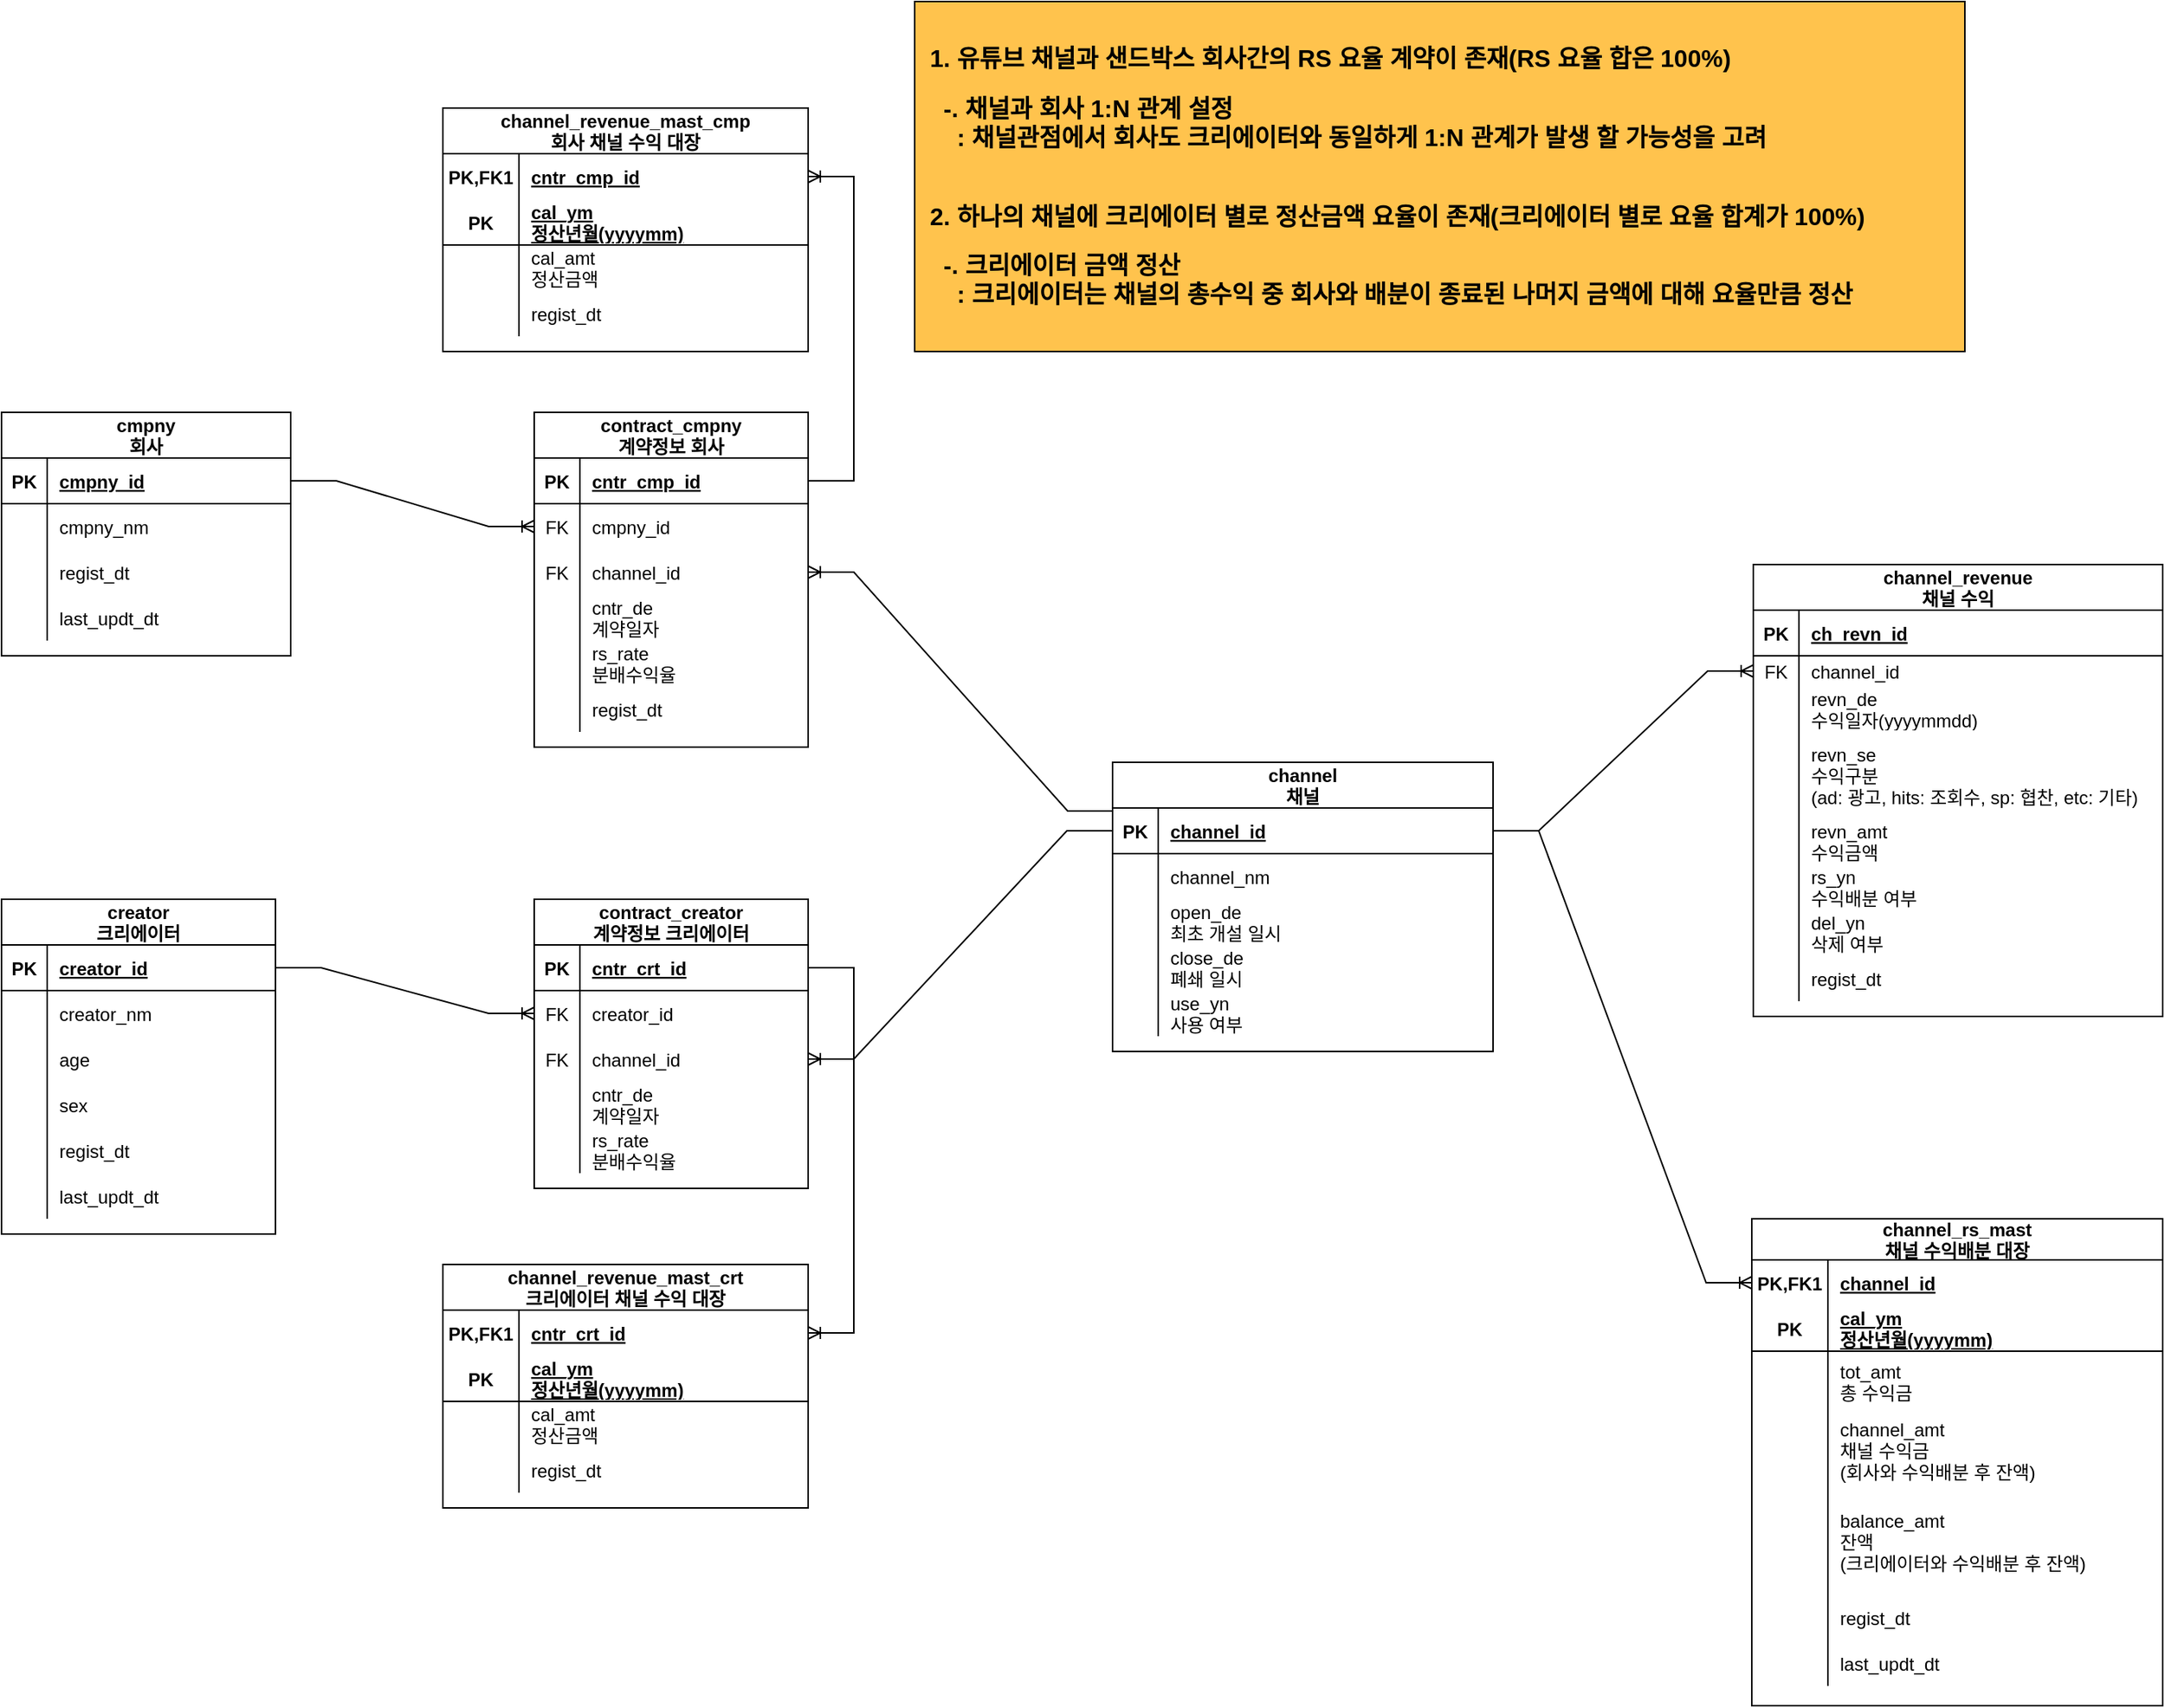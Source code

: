 <mxfile version="18.0.3" type="github">
  <diagram id="O72ouO2qnGOCBBTPI63l" name="Page-1">
    <mxGraphModel dx="1550" dy="2156" grid="1" gridSize="10" guides="1" tooltips="1" connect="1" arrows="1" fold="1" page="1" pageScale="1" pageWidth="827" pageHeight="1169" math="0" shadow="0">
      <root>
        <mxCell id="0" />
        <mxCell id="1" parent="0" />
        <mxCell id="rPQihAX8DU6s_PCws7-G-1" value="cmpny&#xa;회사" style="shape=table;startSize=30;container=1;collapsible=1;childLayout=tableLayout;fixedRows=1;rowLines=0;fontStyle=1;align=center;resizeLast=1;" parent="1" vertex="1">
          <mxGeometry x="50" y="80" width="190" height="160" as="geometry" />
        </mxCell>
        <mxCell id="rPQihAX8DU6s_PCws7-G-2" value="" style="shape=partialRectangle;collapsible=0;dropTarget=0;pointerEvents=0;fillColor=none;points=[[0,0.5],[1,0.5]];portConstraint=eastwest;top=0;left=0;right=0;bottom=1;" parent="rPQihAX8DU6s_PCws7-G-1" vertex="1">
          <mxGeometry y="30" width="190" height="30" as="geometry" />
        </mxCell>
        <mxCell id="rPQihAX8DU6s_PCws7-G-3" value="PK" style="shape=partialRectangle;overflow=hidden;connectable=0;fillColor=none;top=0;left=0;bottom=0;right=0;fontStyle=1;" parent="rPQihAX8DU6s_PCws7-G-2" vertex="1">
          <mxGeometry width="30" height="30" as="geometry">
            <mxRectangle width="30" height="30" as="alternateBounds" />
          </mxGeometry>
        </mxCell>
        <mxCell id="rPQihAX8DU6s_PCws7-G-4" value="cmpny_id" style="shape=partialRectangle;overflow=hidden;connectable=0;fillColor=none;top=0;left=0;bottom=0;right=0;align=left;spacingLeft=6;fontStyle=5;" parent="rPQihAX8DU6s_PCws7-G-2" vertex="1">
          <mxGeometry x="30" width="160" height="30" as="geometry">
            <mxRectangle width="160" height="30" as="alternateBounds" />
          </mxGeometry>
        </mxCell>
        <mxCell id="rPQihAX8DU6s_PCws7-G-5" value="" style="shape=partialRectangle;collapsible=0;dropTarget=0;pointerEvents=0;fillColor=none;points=[[0,0.5],[1,0.5]];portConstraint=eastwest;top=0;left=0;right=0;bottom=0;" parent="rPQihAX8DU6s_PCws7-G-1" vertex="1">
          <mxGeometry y="60" width="190" height="30" as="geometry" />
        </mxCell>
        <mxCell id="rPQihAX8DU6s_PCws7-G-6" value="" style="shape=partialRectangle;overflow=hidden;connectable=0;fillColor=none;top=0;left=0;bottom=0;right=0;" parent="rPQihAX8DU6s_PCws7-G-5" vertex="1">
          <mxGeometry width="30" height="30" as="geometry">
            <mxRectangle width="30" height="30" as="alternateBounds" />
          </mxGeometry>
        </mxCell>
        <mxCell id="rPQihAX8DU6s_PCws7-G-7" value="cmpny_nm" style="shape=partialRectangle;overflow=hidden;connectable=0;fillColor=none;top=0;left=0;bottom=0;right=0;align=left;spacingLeft=6;" parent="rPQihAX8DU6s_PCws7-G-5" vertex="1">
          <mxGeometry x="30" width="160" height="30" as="geometry">
            <mxRectangle width="160" height="30" as="alternateBounds" />
          </mxGeometry>
        </mxCell>
        <mxCell id="rPQihAX8DU6s_PCws7-G-8" value="" style="shape=partialRectangle;collapsible=0;dropTarget=0;pointerEvents=0;fillColor=none;points=[[0,0.5],[1,0.5]];portConstraint=eastwest;top=0;left=0;right=0;bottom=0;" parent="rPQihAX8DU6s_PCws7-G-1" vertex="1">
          <mxGeometry y="90" width="190" height="30" as="geometry" />
        </mxCell>
        <mxCell id="rPQihAX8DU6s_PCws7-G-9" value="" style="shape=partialRectangle;overflow=hidden;connectable=0;fillColor=none;top=0;left=0;bottom=0;right=0;" parent="rPQihAX8DU6s_PCws7-G-8" vertex="1">
          <mxGeometry width="30" height="30" as="geometry">
            <mxRectangle width="30" height="30" as="alternateBounds" />
          </mxGeometry>
        </mxCell>
        <mxCell id="rPQihAX8DU6s_PCws7-G-10" value="regist_dt" style="shape=partialRectangle;overflow=hidden;connectable=0;fillColor=none;top=0;left=0;bottom=0;right=0;align=left;spacingLeft=6;" parent="rPQihAX8DU6s_PCws7-G-8" vertex="1">
          <mxGeometry x="30" width="160" height="30" as="geometry">
            <mxRectangle width="160" height="30" as="alternateBounds" />
          </mxGeometry>
        </mxCell>
        <mxCell id="rPQihAX8DU6s_PCws7-G-11" value="" style="shape=partialRectangle;collapsible=0;dropTarget=0;pointerEvents=0;fillColor=none;points=[[0,0.5],[1,0.5]];portConstraint=eastwest;top=0;left=0;right=0;bottom=0;" parent="rPQihAX8DU6s_PCws7-G-1" vertex="1">
          <mxGeometry y="120" width="190" height="30" as="geometry" />
        </mxCell>
        <mxCell id="rPQihAX8DU6s_PCws7-G-12" value="" style="shape=partialRectangle;overflow=hidden;connectable=0;fillColor=none;top=0;left=0;bottom=0;right=0;" parent="rPQihAX8DU6s_PCws7-G-11" vertex="1">
          <mxGeometry width="30" height="30" as="geometry">
            <mxRectangle width="30" height="30" as="alternateBounds" />
          </mxGeometry>
        </mxCell>
        <mxCell id="rPQihAX8DU6s_PCws7-G-13" value="last_updt_dt" style="shape=partialRectangle;overflow=hidden;connectable=0;fillColor=none;top=0;left=0;bottom=0;right=0;align=left;spacingLeft=6;" parent="rPQihAX8DU6s_PCws7-G-11" vertex="1">
          <mxGeometry x="30" width="160" height="30" as="geometry">
            <mxRectangle width="160" height="30" as="alternateBounds" />
          </mxGeometry>
        </mxCell>
        <mxCell id="QUmrevlFT0Bw1DagTsPB-1" value="channel&#xa;채널" style="shape=table;startSize=30;container=1;collapsible=1;childLayout=tableLayout;fixedRows=1;rowLines=0;fontStyle=1;align=center;resizeLast=1;" parent="1" vertex="1">
          <mxGeometry x="780" y="310" width="250" height="190" as="geometry" />
        </mxCell>
        <mxCell id="QUmrevlFT0Bw1DagTsPB-2" value="" style="shape=partialRectangle;collapsible=0;dropTarget=0;pointerEvents=0;fillColor=none;points=[[0,0.5],[1,0.5]];portConstraint=eastwest;top=0;left=0;right=0;bottom=1;" parent="QUmrevlFT0Bw1DagTsPB-1" vertex="1">
          <mxGeometry y="30" width="250" height="30" as="geometry" />
        </mxCell>
        <mxCell id="QUmrevlFT0Bw1DagTsPB-3" value="PK" style="shape=partialRectangle;overflow=hidden;connectable=0;fillColor=none;top=0;left=0;bottom=0;right=0;fontStyle=1;" parent="QUmrevlFT0Bw1DagTsPB-2" vertex="1">
          <mxGeometry width="30" height="30" as="geometry">
            <mxRectangle width="30" height="30" as="alternateBounds" />
          </mxGeometry>
        </mxCell>
        <mxCell id="QUmrevlFT0Bw1DagTsPB-4" value="channel_id" style="shape=partialRectangle;overflow=hidden;connectable=0;fillColor=none;top=0;left=0;bottom=0;right=0;align=left;spacingLeft=6;fontStyle=5;" parent="QUmrevlFT0Bw1DagTsPB-2" vertex="1">
          <mxGeometry x="30" width="220" height="30" as="geometry">
            <mxRectangle width="220" height="30" as="alternateBounds" />
          </mxGeometry>
        </mxCell>
        <mxCell id="QUmrevlFT0Bw1DagTsPB-5" value="" style="shape=partialRectangle;collapsible=0;dropTarget=0;pointerEvents=0;fillColor=none;points=[[0,0.5],[1,0.5]];portConstraint=eastwest;top=0;left=0;right=0;bottom=0;" parent="QUmrevlFT0Bw1DagTsPB-1" vertex="1">
          <mxGeometry y="60" width="250" height="30" as="geometry" />
        </mxCell>
        <mxCell id="QUmrevlFT0Bw1DagTsPB-6" value="" style="shape=partialRectangle;overflow=hidden;connectable=0;fillColor=none;top=0;left=0;bottom=0;right=0;" parent="QUmrevlFT0Bw1DagTsPB-5" vertex="1">
          <mxGeometry width="30" height="30" as="geometry">
            <mxRectangle width="30" height="30" as="alternateBounds" />
          </mxGeometry>
        </mxCell>
        <mxCell id="QUmrevlFT0Bw1DagTsPB-7" value="channel_nm   " style="shape=partialRectangle;overflow=hidden;connectable=0;fillColor=none;top=0;left=0;bottom=0;right=0;align=left;spacingLeft=6;" parent="QUmrevlFT0Bw1DagTsPB-5" vertex="1">
          <mxGeometry x="30" width="220" height="30" as="geometry">
            <mxRectangle width="220" height="30" as="alternateBounds" />
          </mxGeometry>
        </mxCell>
        <mxCell id="QUmrevlFT0Bw1DagTsPB-8" value="" style="shape=partialRectangle;collapsible=0;dropTarget=0;pointerEvents=0;fillColor=none;points=[[0,0.5],[1,0.5]];portConstraint=eastwest;top=0;left=0;right=0;bottom=0;" parent="QUmrevlFT0Bw1DagTsPB-1" vertex="1">
          <mxGeometry y="90" width="250" height="30" as="geometry" />
        </mxCell>
        <mxCell id="QUmrevlFT0Bw1DagTsPB-9" value="" style="shape=partialRectangle;overflow=hidden;connectable=0;fillColor=none;top=0;left=0;bottom=0;right=0;" parent="QUmrevlFT0Bw1DagTsPB-8" vertex="1">
          <mxGeometry width="30" height="30" as="geometry">
            <mxRectangle width="30" height="30" as="alternateBounds" />
          </mxGeometry>
        </mxCell>
        <mxCell id="QUmrevlFT0Bw1DagTsPB-10" value="open_de&#xa;최초 개설 일시" style="shape=partialRectangle;overflow=hidden;connectable=0;fillColor=none;top=0;left=0;bottom=0;right=0;align=left;spacingLeft=6;" parent="QUmrevlFT0Bw1DagTsPB-8" vertex="1">
          <mxGeometry x="30" width="220" height="30" as="geometry">
            <mxRectangle width="220" height="30" as="alternateBounds" />
          </mxGeometry>
        </mxCell>
        <mxCell id="QUmrevlFT0Bw1DagTsPB-11" value="" style="shape=partialRectangle;collapsible=0;dropTarget=0;pointerEvents=0;fillColor=none;points=[[0,0.5],[1,0.5]];portConstraint=eastwest;top=0;left=0;right=0;bottom=0;" parent="QUmrevlFT0Bw1DagTsPB-1" vertex="1">
          <mxGeometry y="120" width="250" height="30" as="geometry" />
        </mxCell>
        <mxCell id="QUmrevlFT0Bw1DagTsPB-12" value="" style="shape=partialRectangle;overflow=hidden;connectable=0;fillColor=none;top=0;left=0;bottom=0;right=0;" parent="QUmrevlFT0Bw1DagTsPB-11" vertex="1">
          <mxGeometry width="30" height="30" as="geometry">
            <mxRectangle width="30" height="30" as="alternateBounds" />
          </mxGeometry>
        </mxCell>
        <mxCell id="QUmrevlFT0Bw1DagTsPB-13" value="close_de&#xa;폐쇄 일시" style="shape=partialRectangle;overflow=hidden;connectable=0;fillColor=none;top=0;left=0;bottom=0;right=0;align=left;spacingLeft=6;" parent="QUmrevlFT0Bw1DagTsPB-11" vertex="1">
          <mxGeometry x="30" width="220" height="30" as="geometry">
            <mxRectangle width="220" height="30" as="alternateBounds" />
          </mxGeometry>
        </mxCell>
        <mxCell id="QUmrevlFT0Bw1DagTsPB-14" value="" style="shape=partialRectangle;collapsible=0;dropTarget=0;pointerEvents=0;fillColor=none;points=[[0,0.5],[1,0.5]];portConstraint=eastwest;top=0;left=0;right=0;bottom=0;" parent="QUmrevlFT0Bw1DagTsPB-1" vertex="1">
          <mxGeometry y="150" width="250" height="30" as="geometry" />
        </mxCell>
        <mxCell id="QUmrevlFT0Bw1DagTsPB-15" value="" style="shape=partialRectangle;overflow=hidden;connectable=0;fillColor=none;top=0;left=0;bottom=0;right=0;" parent="QUmrevlFT0Bw1DagTsPB-14" vertex="1">
          <mxGeometry width="30" height="30" as="geometry">
            <mxRectangle width="30" height="30" as="alternateBounds" />
          </mxGeometry>
        </mxCell>
        <mxCell id="QUmrevlFT0Bw1DagTsPB-16" value="use_yn&#xa;사용 여부" style="shape=partialRectangle;overflow=hidden;connectable=0;fillColor=none;top=0;left=0;bottom=0;right=0;align=left;spacingLeft=6;" parent="QUmrevlFT0Bw1DagTsPB-14" vertex="1">
          <mxGeometry x="30" width="220" height="30" as="geometry">
            <mxRectangle width="220" height="30" as="alternateBounds" />
          </mxGeometry>
        </mxCell>
        <mxCell id="oWFhPeOvmp0oTJye-U_7-1" value="creator&#xa;크리에이터" style="shape=table;startSize=30;container=1;collapsible=1;childLayout=tableLayout;fixedRows=1;rowLines=0;fontStyle=1;align=center;resizeLast=1;" parent="1" vertex="1">
          <mxGeometry x="50" y="400" width="180" height="220" as="geometry" />
        </mxCell>
        <mxCell id="oWFhPeOvmp0oTJye-U_7-2" value="" style="shape=tableRow;horizontal=0;startSize=0;swimlaneHead=0;swimlaneBody=0;fillColor=none;collapsible=0;dropTarget=0;points=[[0,0.5],[1,0.5]];portConstraint=eastwest;top=0;left=0;right=0;bottom=1;" parent="oWFhPeOvmp0oTJye-U_7-1" vertex="1">
          <mxGeometry y="30" width="180" height="30" as="geometry" />
        </mxCell>
        <mxCell id="oWFhPeOvmp0oTJye-U_7-3" value="PK" style="shape=partialRectangle;connectable=0;fillColor=none;top=0;left=0;bottom=0;right=0;fontStyle=1;overflow=hidden;" parent="oWFhPeOvmp0oTJye-U_7-2" vertex="1">
          <mxGeometry width="30" height="30" as="geometry">
            <mxRectangle width="30" height="30" as="alternateBounds" />
          </mxGeometry>
        </mxCell>
        <mxCell id="oWFhPeOvmp0oTJye-U_7-4" value="creator_id" style="shape=partialRectangle;connectable=0;fillColor=none;top=0;left=0;bottom=0;right=0;align=left;spacingLeft=6;fontStyle=5;overflow=hidden;" parent="oWFhPeOvmp0oTJye-U_7-2" vertex="1">
          <mxGeometry x="30" width="150" height="30" as="geometry">
            <mxRectangle width="150" height="30" as="alternateBounds" />
          </mxGeometry>
        </mxCell>
        <mxCell id="oWFhPeOvmp0oTJye-U_7-5" value="" style="shape=tableRow;horizontal=0;startSize=0;swimlaneHead=0;swimlaneBody=0;fillColor=none;collapsible=0;dropTarget=0;points=[[0,0.5],[1,0.5]];portConstraint=eastwest;top=0;left=0;right=0;bottom=0;" parent="oWFhPeOvmp0oTJye-U_7-1" vertex="1">
          <mxGeometry y="60" width="180" height="30" as="geometry" />
        </mxCell>
        <mxCell id="oWFhPeOvmp0oTJye-U_7-6" value="" style="shape=partialRectangle;connectable=0;fillColor=none;top=0;left=0;bottom=0;right=0;editable=1;overflow=hidden;" parent="oWFhPeOvmp0oTJye-U_7-5" vertex="1">
          <mxGeometry width="30" height="30" as="geometry">
            <mxRectangle width="30" height="30" as="alternateBounds" />
          </mxGeometry>
        </mxCell>
        <mxCell id="oWFhPeOvmp0oTJye-U_7-7" value="creator_nm" style="shape=partialRectangle;connectable=0;fillColor=none;top=0;left=0;bottom=0;right=0;align=left;spacingLeft=6;overflow=hidden;" parent="oWFhPeOvmp0oTJye-U_7-5" vertex="1">
          <mxGeometry x="30" width="150" height="30" as="geometry">
            <mxRectangle width="150" height="30" as="alternateBounds" />
          </mxGeometry>
        </mxCell>
        <mxCell id="oWFhPeOvmp0oTJye-U_7-8" value="" style="shape=tableRow;horizontal=0;startSize=0;swimlaneHead=0;swimlaneBody=0;fillColor=none;collapsible=0;dropTarget=0;points=[[0,0.5],[1,0.5]];portConstraint=eastwest;top=0;left=0;right=0;bottom=0;" parent="oWFhPeOvmp0oTJye-U_7-1" vertex="1">
          <mxGeometry y="90" width="180" height="30" as="geometry" />
        </mxCell>
        <mxCell id="oWFhPeOvmp0oTJye-U_7-9" value="" style="shape=partialRectangle;connectable=0;fillColor=none;top=0;left=0;bottom=0;right=0;editable=1;overflow=hidden;" parent="oWFhPeOvmp0oTJye-U_7-8" vertex="1">
          <mxGeometry width="30" height="30" as="geometry">
            <mxRectangle width="30" height="30" as="alternateBounds" />
          </mxGeometry>
        </mxCell>
        <mxCell id="oWFhPeOvmp0oTJye-U_7-10" value="age" style="shape=partialRectangle;connectable=0;fillColor=none;top=0;left=0;bottom=0;right=0;align=left;spacingLeft=6;overflow=hidden;" parent="oWFhPeOvmp0oTJye-U_7-8" vertex="1">
          <mxGeometry x="30" width="150" height="30" as="geometry">
            <mxRectangle width="150" height="30" as="alternateBounds" />
          </mxGeometry>
        </mxCell>
        <mxCell id="oWFhPeOvmp0oTJye-U_7-11" value="" style="shape=tableRow;horizontal=0;startSize=0;swimlaneHead=0;swimlaneBody=0;fillColor=none;collapsible=0;dropTarget=0;points=[[0,0.5],[1,0.5]];portConstraint=eastwest;top=0;left=0;right=0;bottom=0;" parent="oWFhPeOvmp0oTJye-U_7-1" vertex="1">
          <mxGeometry y="120" width="180" height="30" as="geometry" />
        </mxCell>
        <mxCell id="oWFhPeOvmp0oTJye-U_7-12" value="" style="shape=partialRectangle;connectable=0;fillColor=none;top=0;left=0;bottom=0;right=0;editable=1;overflow=hidden;" parent="oWFhPeOvmp0oTJye-U_7-11" vertex="1">
          <mxGeometry width="30" height="30" as="geometry">
            <mxRectangle width="30" height="30" as="alternateBounds" />
          </mxGeometry>
        </mxCell>
        <mxCell id="oWFhPeOvmp0oTJye-U_7-13" value="sex" style="shape=partialRectangle;connectable=0;fillColor=none;top=0;left=0;bottom=0;right=0;align=left;spacingLeft=6;overflow=hidden;" parent="oWFhPeOvmp0oTJye-U_7-11" vertex="1">
          <mxGeometry x="30" width="150" height="30" as="geometry">
            <mxRectangle width="150" height="30" as="alternateBounds" />
          </mxGeometry>
        </mxCell>
        <mxCell id="oWFhPeOvmp0oTJye-U_7-14" value="" style="shape=tableRow;horizontal=0;startSize=0;swimlaneHead=0;swimlaneBody=0;fillColor=none;collapsible=0;dropTarget=0;points=[[0,0.5],[1,0.5]];portConstraint=eastwest;top=0;left=0;right=0;bottom=0;" parent="oWFhPeOvmp0oTJye-U_7-1" vertex="1">
          <mxGeometry y="150" width="180" height="30" as="geometry" />
        </mxCell>
        <mxCell id="oWFhPeOvmp0oTJye-U_7-15" value="" style="shape=partialRectangle;connectable=0;fillColor=none;top=0;left=0;bottom=0;right=0;editable=1;overflow=hidden;" parent="oWFhPeOvmp0oTJye-U_7-14" vertex="1">
          <mxGeometry width="30" height="30" as="geometry">
            <mxRectangle width="30" height="30" as="alternateBounds" />
          </mxGeometry>
        </mxCell>
        <mxCell id="oWFhPeOvmp0oTJye-U_7-16" value="regist_dt" style="shape=partialRectangle;connectable=0;fillColor=none;top=0;left=0;bottom=0;right=0;align=left;spacingLeft=6;overflow=hidden;" parent="oWFhPeOvmp0oTJye-U_7-14" vertex="1">
          <mxGeometry x="30" width="150" height="30" as="geometry">
            <mxRectangle width="150" height="30" as="alternateBounds" />
          </mxGeometry>
        </mxCell>
        <mxCell id="oWFhPeOvmp0oTJye-U_7-17" value="" style="shape=tableRow;horizontal=0;startSize=0;swimlaneHead=0;swimlaneBody=0;fillColor=none;collapsible=0;dropTarget=0;points=[[0,0.5],[1,0.5]];portConstraint=eastwest;top=0;left=0;right=0;bottom=0;" parent="oWFhPeOvmp0oTJye-U_7-1" vertex="1">
          <mxGeometry y="180" width="180" height="30" as="geometry" />
        </mxCell>
        <mxCell id="oWFhPeOvmp0oTJye-U_7-18" value="" style="shape=partialRectangle;connectable=0;fillColor=none;top=0;left=0;bottom=0;right=0;editable=1;overflow=hidden;" parent="oWFhPeOvmp0oTJye-U_7-17" vertex="1">
          <mxGeometry width="30" height="30" as="geometry">
            <mxRectangle width="30" height="30" as="alternateBounds" />
          </mxGeometry>
        </mxCell>
        <mxCell id="oWFhPeOvmp0oTJye-U_7-19" value="last_updt_dt" style="shape=partialRectangle;connectable=0;fillColor=none;top=0;left=0;bottom=0;right=0;align=left;spacingLeft=6;overflow=hidden;" parent="oWFhPeOvmp0oTJye-U_7-17" vertex="1">
          <mxGeometry x="30" width="150" height="30" as="geometry">
            <mxRectangle width="150" height="30" as="alternateBounds" />
          </mxGeometry>
        </mxCell>
        <mxCell id="-mPE6ZMjiNDvj2LyQDt--1" value="contract_cmpny&#xa;계약정보 회사" style="shape=table;startSize=30;container=1;collapsible=1;childLayout=tableLayout;fixedRows=1;rowLines=0;fontStyle=1;align=center;resizeLast=1;" parent="1" vertex="1">
          <mxGeometry x="400" y="80" width="180" height="220" as="geometry" />
        </mxCell>
        <mxCell id="-mPE6ZMjiNDvj2LyQDt--2" value="" style="shape=tableRow;horizontal=0;startSize=0;swimlaneHead=0;swimlaneBody=0;fillColor=none;collapsible=0;dropTarget=0;points=[[0,0.5],[1,0.5]];portConstraint=eastwest;top=0;left=0;right=0;bottom=1;" parent="-mPE6ZMjiNDvj2LyQDt--1" vertex="1">
          <mxGeometry y="30" width="180" height="30" as="geometry" />
        </mxCell>
        <mxCell id="-mPE6ZMjiNDvj2LyQDt--3" value="PK" style="shape=partialRectangle;connectable=0;fillColor=none;top=0;left=0;bottom=0;right=0;fontStyle=1;overflow=hidden;" parent="-mPE6ZMjiNDvj2LyQDt--2" vertex="1">
          <mxGeometry width="30" height="30" as="geometry">
            <mxRectangle width="30" height="30" as="alternateBounds" />
          </mxGeometry>
        </mxCell>
        <mxCell id="-mPE6ZMjiNDvj2LyQDt--4" value="cntr_cmp_id" style="shape=partialRectangle;connectable=0;fillColor=none;top=0;left=0;bottom=0;right=0;align=left;spacingLeft=6;fontStyle=5;overflow=hidden;" parent="-mPE6ZMjiNDvj2LyQDt--2" vertex="1">
          <mxGeometry x="30" width="150" height="30" as="geometry">
            <mxRectangle width="150" height="30" as="alternateBounds" />
          </mxGeometry>
        </mxCell>
        <mxCell id="-mPE6ZMjiNDvj2LyQDt--5" value="" style="shape=tableRow;horizontal=0;startSize=0;swimlaneHead=0;swimlaneBody=0;fillColor=none;collapsible=0;dropTarget=0;points=[[0,0.5],[1,0.5]];portConstraint=eastwest;top=0;left=0;right=0;bottom=0;" parent="-mPE6ZMjiNDvj2LyQDt--1" vertex="1">
          <mxGeometry y="60" width="180" height="30" as="geometry" />
        </mxCell>
        <mxCell id="-mPE6ZMjiNDvj2LyQDt--6" value="FK" style="shape=partialRectangle;connectable=0;fillColor=none;top=0;left=0;bottom=0;right=0;fontStyle=0;overflow=hidden;" parent="-mPE6ZMjiNDvj2LyQDt--5" vertex="1">
          <mxGeometry width="30" height="30" as="geometry">
            <mxRectangle width="30" height="30" as="alternateBounds" />
          </mxGeometry>
        </mxCell>
        <mxCell id="-mPE6ZMjiNDvj2LyQDt--7" value="cmpny_id" style="shape=partialRectangle;connectable=0;fillColor=none;top=0;left=0;bottom=0;right=0;align=left;spacingLeft=6;fontStyle=0;overflow=hidden;" parent="-mPE6ZMjiNDvj2LyQDt--5" vertex="1">
          <mxGeometry x="30" width="150" height="30" as="geometry">
            <mxRectangle width="150" height="30" as="alternateBounds" />
          </mxGeometry>
        </mxCell>
        <mxCell id="zsnOG8prR1n1lg5_d0Zu-3" value="" style="shape=tableRow;horizontal=0;startSize=0;swimlaneHead=0;swimlaneBody=0;fillColor=none;collapsible=0;dropTarget=0;points=[[0,0.5],[1,0.5]];portConstraint=eastwest;top=0;left=0;right=0;bottom=0;" parent="-mPE6ZMjiNDvj2LyQDt--1" vertex="1">
          <mxGeometry y="90" width="180" height="30" as="geometry" />
        </mxCell>
        <mxCell id="zsnOG8prR1n1lg5_d0Zu-4" value="FK" style="shape=partialRectangle;connectable=0;fillColor=none;top=0;left=0;bottom=0;right=0;fontStyle=0;overflow=hidden;" parent="zsnOG8prR1n1lg5_d0Zu-3" vertex="1">
          <mxGeometry width="30" height="30" as="geometry">
            <mxRectangle width="30" height="30" as="alternateBounds" />
          </mxGeometry>
        </mxCell>
        <mxCell id="zsnOG8prR1n1lg5_d0Zu-5" value="channel_id" style="shape=partialRectangle;connectable=0;fillColor=none;top=0;left=0;bottom=0;right=0;align=left;spacingLeft=6;fontStyle=0;overflow=hidden;" parent="zsnOG8prR1n1lg5_d0Zu-3" vertex="1">
          <mxGeometry x="30" width="150" height="30" as="geometry">
            <mxRectangle width="150" height="30" as="alternateBounds" />
          </mxGeometry>
        </mxCell>
        <mxCell id="-mPE6ZMjiNDvj2LyQDt--11" value="" style="shape=tableRow;horizontal=0;startSize=0;swimlaneHead=0;swimlaneBody=0;fillColor=none;collapsible=0;dropTarget=0;points=[[0,0.5],[1,0.5]];portConstraint=eastwest;top=0;left=0;right=0;bottom=0;" parent="-mPE6ZMjiNDvj2LyQDt--1" vertex="1">
          <mxGeometry y="120" width="180" height="30" as="geometry" />
        </mxCell>
        <mxCell id="-mPE6ZMjiNDvj2LyQDt--12" value="" style="shape=partialRectangle;connectable=0;fillColor=none;top=0;left=0;bottom=0;right=0;editable=1;overflow=hidden;" parent="-mPE6ZMjiNDvj2LyQDt--11" vertex="1">
          <mxGeometry width="30" height="30" as="geometry">
            <mxRectangle width="30" height="30" as="alternateBounds" />
          </mxGeometry>
        </mxCell>
        <mxCell id="-mPE6ZMjiNDvj2LyQDt--13" value="cntr_de&#xa;계약일자" style="shape=partialRectangle;connectable=0;fillColor=none;top=0;left=0;bottom=0;right=0;align=left;spacingLeft=6;overflow=hidden;" parent="-mPE6ZMjiNDvj2LyQDt--11" vertex="1">
          <mxGeometry x="30" width="150" height="30" as="geometry">
            <mxRectangle width="150" height="30" as="alternateBounds" />
          </mxGeometry>
        </mxCell>
        <mxCell id="-mPE6ZMjiNDvj2LyQDt--14" value="" style="shape=tableRow;horizontal=0;startSize=0;swimlaneHead=0;swimlaneBody=0;fillColor=none;collapsible=0;dropTarget=0;points=[[0,0.5],[1,0.5]];portConstraint=eastwest;top=0;left=0;right=0;bottom=0;" parent="-mPE6ZMjiNDvj2LyQDt--1" vertex="1">
          <mxGeometry y="150" width="180" height="30" as="geometry" />
        </mxCell>
        <mxCell id="-mPE6ZMjiNDvj2LyQDt--15" value="" style="shape=partialRectangle;connectable=0;fillColor=none;top=0;left=0;bottom=0;right=0;editable=1;overflow=hidden;" parent="-mPE6ZMjiNDvj2LyQDt--14" vertex="1">
          <mxGeometry width="30" height="30" as="geometry">
            <mxRectangle width="30" height="30" as="alternateBounds" />
          </mxGeometry>
        </mxCell>
        <mxCell id="-mPE6ZMjiNDvj2LyQDt--16" value="rs_rate&#xa;분배수익율" style="shape=partialRectangle;connectable=0;fillColor=none;top=0;left=0;bottom=0;right=0;align=left;spacingLeft=6;overflow=hidden;" parent="-mPE6ZMjiNDvj2LyQDt--14" vertex="1">
          <mxGeometry x="30" width="150" height="30" as="geometry">
            <mxRectangle width="150" height="30" as="alternateBounds" />
          </mxGeometry>
        </mxCell>
        <mxCell id="-mPE6ZMjiNDvj2LyQDt--17" value="" style="shape=tableRow;horizontal=0;startSize=0;swimlaneHead=0;swimlaneBody=0;fillColor=none;collapsible=0;dropTarget=0;points=[[0,0.5],[1,0.5]];portConstraint=eastwest;top=0;left=0;right=0;bottom=0;" parent="-mPE6ZMjiNDvj2LyQDt--1" vertex="1">
          <mxGeometry y="180" width="180" height="30" as="geometry" />
        </mxCell>
        <mxCell id="-mPE6ZMjiNDvj2LyQDt--18" value="" style="shape=partialRectangle;connectable=0;fillColor=none;top=0;left=0;bottom=0;right=0;editable=1;overflow=hidden;" parent="-mPE6ZMjiNDvj2LyQDt--17" vertex="1">
          <mxGeometry width="30" height="30" as="geometry">
            <mxRectangle width="30" height="30" as="alternateBounds" />
          </mxGeometry>
        </mxCell>
        <mxCell id="-mPE6ZMjiNDvj2LyQDt--19" value="regist_dt" style="shape=partialRectangle;connectable=0;fillColor=none;top=0;left=0;bottom=0;right=0;align=left;spacingLeft=6;overflow=hidden;" parent="-mPE6ZMjiNDvj2LyQDt--17" vertex="1">
          <mxGeometry x="30" width="150" height="30" as="geometry">
            <mxRectangle width="150" height="30" as="alternateBounds" />
          </mxGeometry>
        </mxCell>
        <mxCell id="37i-WGLYWh3Xv-84DMiR-1" value="" style="edgeStyle=entityRelationEdgeStyle;fontSize=12;html=1;endArrow=ERoneToMany;rounded=0;entryX=0;entryY=0.5;entryDx=0;entryDy=0;" parent="1" source="rPQihAX8DU6s_PCws7-G-2" target="-mPE6ZMjiNDvj2LyQDt--5" edge="1">
          <mxGeometry width="100" height="100" relative="1" as="geometry">
            <mxPoint x="419" y="308" as="sourcePoint" />
            <mxPoint x="339" y="338" as="targetPoint" />
          </mxGeometry>
        </mxCell>
        <mxCell id="u-7mW2DqJN5xr-7_-80H-1" value="contract_creator&#xa;계약정보 크리에이터" style="shape=table;startSize=30;container=1;collapsible=1;childLayout=tableLayout;fixedRows=1;rowLines=0;fontStyle=1;align=center;resizeLast=1;" parent="1" vertex="1">
          <mxGeometry x="400" y="400" width="180" height="190" as="geometry" />
        </mxCell>
        <mxCell id="u-7mW2DqJN5xr-7_-80H-2" value="" style="shape=tableRow;horizontal=0;startSize=0;swimlaneHead=0;swimlaneBody=0;fillColor=none;collapsible=0;dropTarget=0;points=[[0,0.5],[1,0.5]];portConstraint=eastwest;top=0;left=0;right=0;bottom=1;" parent="u-7mW2DqJN5xr-7_-80H-1" vertex="1">
          <mxGeometry y="30" width="180" height="30" as="geometry" />
        </mxCell>
        <mxCell id="u-7mW2DqJN5xr-7_-80H-3" value="PK" style="shape=partialRectangle;connectable=0;fillColor=none;top=0;left=0;bottom=0;right=0;fontStyle=1;overflow=hidden;" parent="u-7mW2DqJN5xr-7_-80H-2" vertex="1">
          <mxGeometry width="30" height="30" as="geometry">
            <mxRectangle width="30" height="30" as="alternateBounds" />
          </mxGeometry>
        </mxCell>
        <mxCell id="u-7mW2DqJN5xr-7_-80H-4" value="cntr_crt_id" style="shape=partialRectangle;connectable=0;fillColor=none;top=0;left=0;bottom=0;right=0;align=left;spacingLeft=6;fontStyle=5;overflow=hidden;" parent="u-7mW2DqJN5xr-7_-80H-2" vertex="1">
          <mxGeometry x="30" width="150" height="30" as="geometry">
            <mxRectangle width="150" height="30" as="alternateBounds" />
          </mxGeometry>
        </mxCell>
        <mxCell id="u-7mW2DqJN5xr-7_-80H-5" value="" style="shape=tableRow;horizontal=0;startSize=0;swimlaneHead=0;swimlaneBody=0;fillColor=none;collapsible=0;dropTarget=0;points=[[0,0.5],[1,0.5]];portConstraint=eastwest;top=0;left=0;right=0;bottom=0;" parent="u-7mW2DqJN5xr-7_-80H-1" vertex="1">
          <mxGeometry y="60" width="180" height="30" as="geometry" />
        </mxCell>
        <mxCell id="u-7mW2DqJN5xr-7_-80H-6" value="FK" style="shape=partialRectangle;connectable=0;fillColor=none;top=0;left=0;bottom=0;right=0;fontStyle=0;overflow=hidden;" parent="u-7mW2DqJN5xr-7_-80H-5" vertex="1">
          <mxGeometry width="30" height="30" as="geometry">
            <mxRectangle width="30" height="30" as="alternateBounds" />
          </mxGeometry>
        </mxCell>
        <mxCell id="u-7mW2DqJN5xr-7_-80H-7" value="creator_id" style="shape=partialRectangle;connectable=0;fillColor=none;top=0;left=0;bottom=0;right=0;align=left;spacingLeft=6;fontStyle=0;overflow=hidden;" parent="u-7mW2DqJN5xr-7_-80H-5" vertex="1">
          <mxGeometry x="30" width="150" height="30" as="geometry">
            <mxRectangle width="150" height="30" as="alternateBounds" />
          </mxGeometry>
        </mxCell>
        <mxCell id="u-7mW2DqJN5xr-7_-80H-8" value="" style="shape=tableRow;horizontal=0;startSize=0;swimlaneHead=0;swimlaneBody=0;fillColor=none;collapsible=0;dropTarget=0;points=[[0,0.5],[1,0.5]];portConstraint=eastwest;top=0;left=0;right=0;bottom=0;" parent="u-7mW2DqJN5xr-7_-80H-1" vertex="1">
          <mxGeometry y="90" width="180" height="30" as="geometry" />
        </mxCell>
        <mxCell id="u-7mW2DqJN5xr-7_-80H-9" value="FK" style="shape=partialRectangle;connectable=0;fillColor=none;top=0;left=0;bottom=0;right=0;fontStyle=0;overflow=hidden;" parent="u-7mW2DqJN5xr-7_-80H-8" vertex="1">
          <mxGeometry width="30" height="30" as="geometry">
            <mxRectangle width="30" height="30" as="alternateBounds" />
          </mxGeometry>
        </mxCell>
        <mxCell id="u-7mW2DqJN5xr-7_-80H-10" value="channel_id" style="shape=partialRectangle;connectable=0;fillColor=none;top=0;left=0;bottom=0;right=0;align=left;spacingLeft=6;fontStyle=0;overflow=hidden;" parent="u-7mW2DqJN5xr-7_-80H-8" vertex="1">
          <mxGeometry x="30" width="150" height="30" as="geometry">
            <mxRectangle width="150" height="30" as="alternateBounds" />
          </mxGeometry>
        </mxCell>
        <mxCell id="u-7mW2DqJN5xr-7_-80H-11" value="" style="shape=tableRow;horizontal=0;startSize=0;swimlaneHead=0;swimlaneBody=0;fillColor=none;collapsible=0;dropTarget=0;points=[[0,0.5],[1,0.5]];portConstraint=eastwest;top=0;left=0;right=0;bottom=0;" parent="u-7mW2DqJN5xr-7_-80H-1" vertex="1">
          <mxGeometry y="120" width="180" height="30" as="geometry" />
        </mxCell>
        <mxCell id="u-7mW2DqJN5xr-7_-80H-12" value="" style="shape=partialRectangle;connectable=0;fillColor=none;top=0;left=0;bottom=0;right=0;editable=1;overflow=hidden;" parent="u-7mW2DqJN5xr-7_-80H-11" vertex="1">
          <mxGeometry width="30" height="30" as="geometry">
            <mxRectangle width="30" height="30" as="alternateBounds" />
          </mxGeometry>
        </mxCell>
        <mxCell id="u-7mW2DqJN5xr-7_-80H-13" value="cntr_de&#xa;계약일자" style="shape=partialRectangle;connectable=0;fillColor=none;top=0;left=0;bottom=0;right=0;align=left;spacingLeft=6;overflow=hidden;" parent="u-7mW2DqJN5xr-7_-80H-11" vertex="1">
          <mxGeometry x="30" width="150" height="30" as="geometry">
            <mxRectangle width="150" height="30" as="alternateBounds" />
          </mxGeometry>
        </mxCell>
        <mxCell id="u-7mW2DqJN5xr-7_-80H-14" value="" style="shape=tableRow;horizontal=0;startSize=0;swimlaneHead=0;swimlaneBody=0;fillColor=none;collapsible=0;dropTarget=0;points=[[0,0.5],[1,0.5]];portConstraint=eastwest;top=0;left=0;right=0;bottom=0;" parent="u-7mW2DqJN5xr-7_-80H-1" vertex="1">
          <mxGeometry y="150" width="180" height="30" as="geometry" />
        </mxCell>
        <mxCell id="u-7mW2DqJN5xr-7_-80H-15" value="" style="shape=partialRectangle;connectable=0;fillColor=none;top=0;left=0;bottom=0;right=0;editable=1;overflow=hidden;" parent="u-7mW2DqJN5xr-7_-80H-14" vertex="1">
          <mxGeometry width="30" height="30" as="geometry">
            <mxRectangle width="30" height="30" as="alternateBounds" />
          </mxGeometry>
        </mxCell>
        <mxCell id="u-7mW2DqJN5xr-7_-80H-16" value="rs_rate&#xa;분배수익율" style="shape=partialRectangle;connectable=0;fillColor=none;top=0;left=0;bottom=0;right=0;align=left;spacingLeft=6;overflow=hidden;" parent="u-7mW2DqJN5xr-7_-80H-14" vertex="1">
          <mxGeometry x="30" width="150" height="30" as="geometry">
            <mxRectangle width="150" height="30" as="alternateBounds" />
          </mxGeometry>
        </mxCell>
        <mxCell id="u-7mW2DqJN5xr-7_-80H-18" value="" style="edgeStyle=entityRelationEdgeStyle;fontSize=12;html=1;endArrow=ERoneToMany;rounded=0;entryX=0;entryY=0.5;entryDx=0;entryDy=0;exitX=1;exitY=0.5;exitDx=0;exitDy=0;" parent="1" source="oWFhPeOvmp0oTJye-U_7-2" target="u-7mW2DqJN5xr-7_-80H-5" edge="1">
          <mxGeometry width="100" height="100" relative="1" as="geometry">
            <mxPoint x="240.0" y="350" as="sourcePoint" />
            <mxPoint x="400" y="380" as="targetPoint" />
          </mxGeometry>
        </mxCell>
        <mxCell id="yUj7f5q6I-q2yQgXkOqa-1" value="channel_revenue_mast_crt&#xa;크리에이터 채널 수익 대장" style="shape=table;startSize=30;container=1;collapsible=1;childLayout=tableLayout;fixedRows=1;rowLines=0;fontStyle=1;align=center;resizeLast=1;labelBackgroundColor=none;" parent="1" vertex="1">
          <mxGeometry x="340" y="640" width="240" height="160" as="geometry" />
        </mxCell>
        <mxCell id="yUj7f5q6I-q2yQgXkOqa-2" value="" style="shape=tableRow;horizontal=0;startSize=0;swimlaneHead=0;swimlaneBody=0;fillColor=none;collapsible=0;dropTarget=0;points=[[0,0.5],[1,0.5]];portConstraint=eastwest;top=0;left=0;right=0;bottom=0;labelBackgroundColor=none;" parent="yUj7f5q6I-q2yQgXkOqa-1" vertex="1">
          <mxGeometry y="30" width="240" height="30" as="geometry" />
        </mxCell>
        <mxCell id="yUj7f5q6I-q2yQgXkOqa-3" value="PK,FK1" style="shape=partialRectangle;connectable=0;fillColor=none;top=0;left=0;bottom=0;right=0;fontStyle=1;overflow=hidden;labelBackgroundColor=none;" parent="yUj7f5q6I-q2yQgXkOqa-2" vertex="1">
          <mxGeometry width="50" height="30" as="geometry">
            <mxRectangle width="50" height="30" as="alternateBounds" />
          </mxGeometry>
        </mxCell>
        <mxCell id="yUj7f5q6I-q2yQgXkOqa-4" value="cntr_crt_id" style="shape=partialRectangle;connectable=0;fillColor=none;top=0;left=0;bottom=0;right=0;align=left;spacingLeft=6;fontStyle=5;overflow=hidden;labelBackgroundColor=none;" parent="yUj7f5q6I-q2yQgXkOqa-2" vertex="1">
          <mxGeometry x="50" width="190" height="30" as="geometry">
            <mxRectangle width="190" height="30" as="alternateBounds" />
          </mxGeometry>
        </mxCell>
        <mxCell id="yUj7f5q6I-q2yQgXkOqa-5" value="" style="shape=tableRow;horizontal=0;startSize=0;swimlaneHead=0;swimlaneBody=0;fillColor=none;collapsible=0;dropTarget=0;points=[[0,0.5],[1,0.5]];portConstraint=eastwest;top=0;left=0;right=0;bottom=1;labelBackgroundColor=none;" parent="yUj7f5q6I-q2yQgXkOqa-1" vertex="1">
          <mxGeometry y="60" width="240" height="30" as="geometry" />
        </mxCell>
        <mxCell id="yUj7f5q6I-q2yQgXkOqa-6" value="PK" style="shape=partialRectangle;connectable=0;fillColor=none;top=0;left=0;bottom=0;right=0;fontStyle=1;overflow=hidden;labelBackgroundColor=none;" parent="yUj7f5q6I-q2yQgXkOqa-5" vertex="1">
          <mxGeometry width="50" height="30" as="geometry">
            <mxRectangle width="50" height="30" as="alternateBounds" />
          </mxGeometry>
        </mxCell>
        <mxCell id="yUj7f5q6I-q2yQgXkOqa-7" value="cal_ym&#xa;정산년월(yyyymm)" style="shape=partialRectangle;connectable=0;fillColor=none;top=0;left=0;bottom=0;right=0;align=left;spacingLeft=6;fontStyle=5;overflow=hidden;labelBackgroundColor=none;" parent="yUj7f5q6I-q2yQgXkOqa-5" vertex="1">
          <mxGeometry x="50" width="190" height="30" as="geometry">
            <mxRectangle width="190" height="30" as="alternateBounds" />
          </mxGeometry>
        </mxCell>
        <mxCell id="yUj7f5q6I-q2yQgXkOqa-8" value="" style="shape=tableRow;horizontal=0;startSize=0;swimlaneHead=0;swimlaneBody=0;fillColor=none;collapsible=0;dropTarget=0;points=[[0,0.5],[1,0.5]];portConstraint=eastwest;top=0;left=0;right=0;bottom=0;labelBackgroundColor=#FFC830;" parent="yUj7f5q6I-q2yQgXkOqa-1" vertex="1">
          <mxGeometry y="90" width="240" height="30" as="geometry" />
        </mxCell>
        <mxCell id="yUj7f5q6I-q2yQgXkOqa-9" value="" style="shape=partialRectangle;connectable=0;fillColor=none;top=0;left=0;bottom=0;right=0;editable=1;overflow=hidden;labelBackgroundColor=none;" parent="yUj7f5q6I-q2yQgXkOqa-8" vertex="1">
          <mxGeometry width="50" height="30" as="geometry">
            <mxRectangle width="50" height="30" as="alternateBounds" />
          </mxGeometry>
        </mxCell>
        <mxCell id="yUj7f5q6I-q2yQgXkOqa-10" value="cal_amt&#xa;정산금액" style="shape=partialRectangle;connectable=0;fillColor=none;top=0;left=0;bottom=0;right=0;align=left;spacingLeft=6;overflow=hidden;labelBackgroundColor=none;" parent="yUj7f5q6I-q2yQgXkOqa-8" vertex="1">
          <mxGeometry x="50" width="190" height="30" as="geometry">
            <mxRectangle width="190" height="30" as="alternateBounds" />
          </mxGeometry>
        </mxCell>
        <mxCell id="yUj7f5q6I-q2yQgXkOqa-11" value="" style="shape=tableRow;horizontal=0;startSize=0;swimlaneHead=0;swimlaneBody=0;fillColor=none;collapsible=0;dropTarget=0;points=[[0,0.5],[1,0.5]];portConstraint=eastwest;top=0;left=0;right=0;bottom=0;labelBackgroundColor=#FFC830;" parent="yUj7f5q6I-q2yQgXkOqa-1" vertex="1">
          <mxGeometry y="120" width="240" height="30" as="geometry" />
        </mxCell>
        <mxCell id="yUj7f5q6I-q2yQgXkOqa-12" value="" style="shape=partialRectangle;connectable=0;fillColor=none;top=0;left=0;bottom=0;right=0;editable=1;overflow=hidden;labelBackgroundColor=none;" parent="yUj7f5q6I-q2yQgXkOqa-11" vertex="1">
          <mxGeometry width="50" height="30" as="geometry">
            <mxRectangle width="50" height="30" as="alternateBounds" />
          </mxGeometry>
        </mxCell>
        <mxCell id="yUj7f5q6I-q2yQgXkOqa-13" value="regist_dt" style="shape=partialRectangle;connectable=0;fillColor=none;top=0;left=0;bottom=0;right=0;align=left;spacingLeft=6;overflow=hidden;labelBackgroundColor=none;" parent="yUj7f5q6I-q2yQgXkOqa-11" vertex="1">
          <mxGeometry x="50" width="190" height="30" as="geometry">
            <mxRectangle width="190" height="30" as="alternateBounds" />
          </mxGeometry>
        </mxCell>
        <mxCell id="yUj7f5q6I-q2yQgXkOqa-14" value="channel_revenue_mast_cmp&#xa;회사 채널 수익 대장" style="shape=table;startSize=30;container=1;collapsible=1;childLayout=tableLayout;fixedRows=1;rowLines=0;fontStyle=1;align=center;resizeLast=1;labelBackgroundColor=none;" parent="1" vertex="1">
          <mxGeometry x="340" y="-120" width="240" height="160" as="geometry" />
        </mxCell>
        <mxCell id="yUj7f5q6I-q2yQgXkOqa-15" value="" style="shape=tableRow;horizontal=0;startSize=0;swimlaneHead=0;swimlaneBody=0;fillColor=none;collapsible=0;dropTarget=0;points=[[0,0.5],[1,0.5]];portConstraint=eastwest;top=0;left=0;right=0;bottom=0;labelBackgroundColor=none;" parent="yUj7f5q6I-q2yQgXkOqa-14" vertex="1">
          <mxGeometry y="30" width="240" height="30" as="geometry" />
        </mxCell>
        <mxCell id="yUj7f5q6I-q2yQgXkOqa-16" value="PK,FK1" style="shape=partialRectangle;connectable=0;fillColor=none;top=0;left=0;bottom=0;right=0;fontStyle=1;overflow=hidden;labelBackgroundColor=none;" parent="yUj7f5q6I-q2yQgXkOqa-15" vertex="1">
          <mxGeometry width="50" height="30" as="geometry">
            <mxRectangle width="50" height="30" as="alternateBounds" />
          </mxGeometry>
        </mxCell>
        <mxCell id="yUj7f5q6I-q2yQgXkOqa-17" value="cntr_cmp_id" style="shape=partialRectangle;connectable=0;fillColor=none;top=0;left=0;bottom=0;right=0;align=left;spacingLeft=6;fontStyle=5;overflow=hidden;labelBackgroundColor=none;" parent="yUj7f5q6I-q2yQgXkOqa-15" vertex="1">
          <mxGeometry x="50" width="190" height="30" as="geometry">
            <mxRectangle width="190" height="30" as="alternateBounds" />
          </mxGeometry>
        </mxCell>
        <mxCell id="yUj7f5q6I-q2yQgXkOqa-18" value="" style="shape=tableRow;horizontal=0;startSize=0;swimlaneHead=0;swimlaneBody=0;fillColor=none;collapsible=0;dropTarget=0;points=[[0,0.5],[1,0.5]];portConstraint=eastwest;top=0;left=0;right=0;bottom=1;labelBackgroundColor=none;" parent="yUj7f5q6I-q2yQgXkOqa-14" vertex="1">
          <mxGeometry y="60" width="240" height="30" as="geometry" />
        </mxCell>
        <mxCell id="yUj7f5q6I-q2yQgXkOqa-19" value="PK" style="shape=partialRectangle;connectable=0;fillColor=none;top=0;left=0;bottom=0;right=0;fontStyle=1;overflow=hidden;labelBackgroundColor=none;" parent="yUj7f5q6I-q2yQgXkOqa-18" vertex="1">
          <mxGeometry width="50" height="30" as="geometry">
            <mxRectangle width="50" height="30" as="alternateBounds" />
          </mxGeometry>
        </mxCell>
        <mxCell id="yUj7f5q6I-q2yQgXkOqa-20" value="cal_ym&#xa;정산년월(yyyymm)" style="shape=partialRectangle;connectable=0;fillColor=none;top=0;left=0;bottom=0;right=0;align=left;spacingLeft=6;fontStyle=5;overflow=hidden;labelBackgroundColor=none;" parent="yUj7f5q6I-q2yQgXkOqa-18" vertex="1">
          <mxGeometry x="50" width="190" height="30" as="geometry">
            <mxRectangle width="190" height="30" as="alternateBounds" />
          </mxGeometry>
        </mxCell>
        <mxCell id="yUj7f5q6I-q2yQgXkOqa-21" value="" style="shape=tableRow;horizontal=0;startSize=0;swimlaneHead=0;swimlaneBody=0;fillColor=none;collapsible=0;dropTarget=0;points=[[0,0.5],[1,0.5]];portConstraint=eastwest;top=0;left=0;right=0;bottom=0;labelBackgroundColor=#FFC830;" parent="yUj7f5q6I-q2yQgXkOqa-14" vertex="1">
          <mxGeometry y="90" width="240" height="30" as="geometry" />
        </mxCell>
        <mxCell id="yUj7f5q6I-q2yQgXkOqa-22" value="" style="shape=partialRectangle;connectable=0;fillColor=none;top=0;left=0;bottom=0;right=0;editable=1;overflow=hidden;labelBackgroundColor=none;" parent="yUj7f5q6I-q2yQgXkOqa-21" vertex="1">
          <mxGeometry width="50" height="30" as="geometry">
            <mxRectangle width="50" height="30" as="alternateBounds" />
          </mxGeometry>
        </mxCell>
        <mxCell id="yUj7f5q6I-q2yQgXkOqa-23" value="cal_amt&#xa;정산금액" style="shape=partialRectangle;connectable=0;fillColor=none;top=0;left=0;bottom=0;right=0;align=left;spacingLeft=6;overflow=hidden;labelBackgroundColor=none;" parent="yUj7f5q6I-q2yQgXkOqa-21" vertex="1">
          <mxGeometry x="50" width="190" height="30" as="geometry">
            <mxRectangle width="190" height="30" as="alternateBounds" />
          </mxGeometry>
        </mxCell>
        <mxCell id="yUj7f5q6I-q2yQgXkOqa-24" value="" style="shape=tableRow;horizontal=0;startSize=0;swimlaneHead=0;swimlaneBody=0;fillColor=none;collapsible=0;dropTarget=0;points=[[0,0.5],[1,0.5]];portConstraint=eastwest;top=0;left=0;right=0;bottom=0;labelBackgroundColor=#FFC830;" parent="yUj7f5q6I-q2yQgXkOqa-14" vertex="1">
          <mxGeometry y="120" width="240" height="30" as="geometry" />
        </mxCell>
        <mxCell id="yUj7f5q6I-q2yQgXkOqa-25" value="" style="shape=partialRectangle;connectable=0;fillColor=none;top=0;left=0;bottom=0;right=0;editable=1;overflow=hidden;labelBackgroundColor=none;" parent="yUj7f5q6I-q2yQgXkOqa-24" vertex="1">
          <mxGeometry width="50" height="30" as="geometry">
            <mxRectangle width="50" height="30" as="alternateBounds" />
          </mxGeometry>
        </mxCell>
        <mxCell id="yUj7f5q6I-q2yQgXkOqa-26" value="regist_dt" style="shape=partialRectangle;connectable=0;fillColor=none;top=0;left=0;bottom=0;right=0;align=left;spacingLeft=6;overflow=hidden;labelBackgroundColor=none;" parent="yUj7f5q6I-q2yQgXkOqa-24" vertex="1">
          <mxGeometry x="50" width="190" height="30" as="geometry">
            <mxRectangle width="190" height="30" as="alternateBounds" />
          </mxGeometry>
        </mxCell>
        <mxCell id="yUj7f5q6I-q2yQgXkOqa-27" value="" style="edgeStyle=entityRelationEdgeStyle;fontSize=12;html=1;endArrow=ERoneToMany;rounded=0;entryX=1;entryY=0.5;entryDx=0;entryDy=0;exitX=1;exitY=0.5;exitDx=0;exitDy=0;" parent="1" source="-mPE6ZMjiNDvj2LyQDt--2" target="yUj7f5q6I-q2yQgXkOqa-15" edge="1">
          <mxGeometry width="100" height="100" relative="1" as="geometry">
            <mxPoint x="250.0" y="135" as="sourcePoint" />
            <mxPoint x="410" y="165" as="targetPoint" />
          </mxGeometry>
        </mxCell>
        <mxCell id="yUj7f5q6I-q2yQgXkOqa-28" value="" style="edgeStyle=entityRelationEdgeStyle;fontSize=12;html=1;endArrow=ERoneToMany;rounded=0;" parent="1" source="u-7mW2DqJN5xr-7_-80H-2" target="yUj7f5q6I-q2yQgXkOqa-2" edge="1">
          <mxGeometry width="100" height="100" relative="1" as="geometry">
            <mxPoint x="590" y="135" as="sourcePoint" />
            <mxPoint x="760" y="55" as="targetPoint" />
          </mxGeometry>
        </mxCell>
        <mxCell id="b1VGSmRm0G4aZANXf2DR-20" value="channel_rs_mast&#xa;채널 수익배분 대장" style="shape=table;startSize=27;container=1;collapsible=1;childLayout=tableLayout;fixedRows=1;rowLines=0;fontStyle=1;align=center;resizeLast=1;labelBackgroundColor=none;" parent="1" vertex="1">
          <mxGeometry x="1200" y="610" width="270" height="320" as="geometry" />
        </mxCell>
        <mxCell id="b1VGSmRm0G4aZANXf2DR-21" value="" style="shape=tableRow;horizontal=0;startSize=0;swimlaneHead=0;swimlaneBody=0;fillColor=none;collapsible=0;dropTarget=0;points=[[0,0.5],[1,0.5]];portConstraint=eastwest;top=0;left=0;right=0;bottom=0;labelBackgroundColor=none;" parent="b1VGSmRm0G4aZANXf2DR-20" vertex="1">
          <mxGeometry y="27" width="270" height="30" as="geometry" />
        </mxCell>
        <mxCell id="b1VGSmRm0G4aZANXf2DR-22" value="PK,FK1" style="shape=partialRectangle;connectable=0;fillColor=none;top=0;left=0;bottom=0;right=0;fontStyle=1;overflow=hidden;labelBackgroundColor=none;" parent="b1VGSmRm0G4aZANXf2DR-21" vertex="1">
          <mxGeometry width="50" height="30" as="geometry">
            <mxRectangle width="50" height="30" as="alternateBounds" />
          </mxGeometry>
        </mxCell>
        <mxCell id="b1VGSmRm0G4aZANXf2DR-23" value="channel_id" style="shape=partialRectangle;connectable=0;fillColor=none;top=0;left=0;bottom=0;right=0;align=left;spacingLeft=6;fontStyle=5;overflow=hidden;labelBackgroundColor=none;" parent="b1VGSmRm0G4aZANXf2DR-21" vertex="1">
          <mxGeometry x="50" width="220" height="30" as="geometry">
            <mxRectangle width="220" height="30" as="alternateBounds" />
          </mxGeometry>
        </mxCell>
        <mxCell id="b1VGSmRm0G4aZANXf2DR-24" value="" style="shape=tableRow;horizontal=0;startSize=0;swimlaneHead=0;swimlaneBody=0;fillColor=none;collapsible=0;dropTarget=0;points=[[0,0.5],[1,0.5]];portConstraint=eastwest;top=0;left=0;right=0;bottom=1;labelBackgroundColor=none;" parent="b1VGSmRm0G4aZANXf2DR-20" vertex="1">
          <mxGeometry y="57" width="270" height="30" as="geometry" />
        </mxCell>
        <mxCell id="b1VGSmRm0G4aZANXf2DR-25" value="PK" style="shape=partialRectangle;connectable=0;fillColor=none;top=0;left=0;bottom=0;right=0;fontStyle=1;overflow=hidden;labelBackgroundColor=none;" parent="b1VGSmRm0G4aZANXf2DR-24" vertex="1">
          <mxGeometry width="50" height="30" as="geometry">
            <mxRectangle width="50" height="30" as="alternateBounds" />
          </mxGeometry>
        </mxCell>
        <mxCell id="b1VGSmRm0G4aZANXf2DR-26" value="cal_ym&#xa;정산년월(yyyymm)" style="shape=partialRectangle;connectable=0;fillColor=none;top=0;left=0;bottom=0;right=0;align=left;spacingLeft=6;fontStyle=5;overflow=hidden;labelBackgroundColor=none;" parent="b1VGSmRm0G4aZANXf2DR-24" vertex="1">
          <mxGeometry x="50" width="220" height="30" as="geometry">
            <mxRectangle width="220" height="30" as="alternateBounds" />
          </mxGeometry>
        </mxCell>
        <mxCell id="b1VGSmRm0G4aZANXf2DR-27" value="" style="shape=tableRow;horizontal=0;startSize=0;swimlaneHead=0;swimlaneBody=0;fillColor=none;collapsible=0;dropTarget=0;points=[[0,0.5],[1,0.5]];portConstraint=eastwest;top=0;left=0;right=0;bottom=0;labelBackgroundColor=#FFC830;" parent="b1VGSmRm0G4aZANXf2DR-20" vertex="1">
          <mxGeometry y="87" width="270" height="40" as="geometry" />
        </mxCell>
        <mxCell id="b1VGSmRm0G4aZANXf2DR-28" value="" style="shape=partialRectangle;connectable=0;fillColor=none;top=0;left=0;bottom=0;right=0;editable=1;overflow=hidden;labelBackgroundColor=none;" parent="b1VGSmRm0G4aZANXf2DR-27" vertex="1">
          <mxGeometry width="50" height="40" as="geometry">
            <mxRectangle width="50" height="40" as="alternateBounds" />
          </mxGeometry>
        </mxCell>
        <mxCell id="b1VGSmRm0G4aZANXf2DR-29" value="tot_amt&#xa;총 수익금" style="shape=partialRectangle;connectable=0;fillColor=none;top=0;left=0;bottom=0;right=0;align=left;spacingLeft=6;overflow=hidden;labelBackgroundColor=none;" parent="b1VGSmRm0G4aZANXf2DR-27" vertex="1">
          <mxGeometry x="50" width="220" height="40" as="geometry">
            <mxRectangle width="220" height="40" as="alternateBounds" />
          </mxGeometry>
        </mxCell>
        <mxCell id="b1VGSmRm0G4aZANXf2DR-30" value="" style="shape=tableRow;horizontal=0;startSize=0;swimlaneHead=0;swimlaneBody=0;fillColor=none;collapsible=0;dropTarget=0;points=[[0,0.5],[1,0.5]];portConstraint=eastwest;top=0;left=0;right=0;bottom=0;labelBackgroundColor=#FFC830;" parent="b1VGSmRm0G4aZANXf2DR-20" vertex="1">
          <mxGeometry y="127" width="270" height="50" as="geometry" />
        </mxCell>
        <mxCell id="b1VGSmRm0G4aZANXf2DR-31" value="" style="shape=partialRectangle;connectable=0;fillColor=none;top=0;left=0;bottom=0;right=0;editable=1;overflow=hidden;labelBackgroundColor=none;" parent="b1VGSmRm0G4aZANXf2DR-30" vertex="1">
          <mxGeometry width="50" height="50" as="geometry">
            <mxRectangle width="50" height="50" as="alternateBounds" />
          </mxGeometry>
        </mxCell>
        <mxCell id="b1VGSmRm0G4aZANXf2DR-32" value="channel_amt&#xa;채널 수익금&#xa;(회사와 수익배분 후 잔액)" style="shape=partialRectangle;connectable=0;fillColor=none;top=0;left=0;bottom=0;right=0;align=left;spacingLeft=6;overflow=hidden;labelBackgroundColor=none;" parent="b1VGSmRm0G4aZANXf2DR-30" vertex="1">
          <mxGeometry x="50" width="220" height="50" as="geometry">
            <mxRectangle width="220" height="50" as="alternateBounds" />
          </mxGeometry>
        </mxCell>
        <mxCell id="b1VGSmRm0G4aZANXf2DR-33" value="" style="shape=tableRow;horizontal=0;startSize=0;swimlaneHead=0;swimlaneBody=0;fillColor=none;collapsible=0;dropTarget=0;points=[[0,0.5],[1,0.5]];portConstraint=eastwest;top=0;left=0;right=0;bottom=0;labelBackgroundColor=#FFC830;" parent="b1VGSmRm0G4aZANXf2DR-20" vertex="1">
          <mxGeometry y="177" width="270" height="70" as="geometry" />
        </mxCell>
        <mxCell id="b1VGSmRm0G4aZANXf2DR-34" value="" style="shape=partialRectangle;connectable=0;fillColor=none;top=0;left=0;bottom=0;right=0;editable=1;overflow=hidden;labelBackgroundColor=none;" parent="b1VGSmRm0G4aZANXf2DR-33" vertex="1">
          <mxGeometry width="50" height="70" as="geometry">
            <mxRectangle width="50" height="70" as="alternateBounds" />
          </mxGeometry>
        </mxCell>
        <mxCell id="b1VGSmRm0G4aZANXf2DR-35" value="balance_amt&#xa;잔액&#xa;(크리에이터와 수익배분 후 잔액)" style="shape=partialRectangle;connectable=0;fillColor=none;top=0;left=0;bottom=0;right=0;align=left;spacingLeft=6;overflow=hidden;labelBackgroundColor=none;" parent="b1VGSmRm0G4aZANXf2DR-33" vertex="1">
          <mxGeometry x="50" width="220" height="70" as="geometry">
            <mxRectangle width="220" height="70" as="alternateBounds" />
          </mxGeometry>
        </mxCell>
        <mxCell id="b1VGSmRm0G4aZANXf2DR-36" value="" style="shape=tableRow;horizontal=0;startSize=0;swimlaneHead=0;swimlaneBody=0;fillColor=none;collapsible=0;dropTarget=0;points=[[0,0.5],[1,0.5]];portConstraint=eastwest;top=0;left=0;right=0;bottom=0;labelBackgroundColor=#FFC830;" parent="b1VGSmRm0G4aZANXf2DR-20" vertex="1">
          <mxGeometry y="247" width="270" height="30" as="geometry" />
        </mxCell>
        <mxCell id="b1VGSmRm0G4aZANXf2DR-37" value="" style="shape=partialRectangle;connectable=0;fillColor=none;top=0;left=0;bottom=0;right=0;editable=1;overflow=hidden;labelBackgroundColor=none;" parent="b1VGSmRm0G4aZANXf2DR-36" vertex="1">
          <mxGeometry width="50" height="30" as="geometry">
            <mxRectangle width="50" height="30" as="alternateBounds" />
          </mxGeometry>
        </mxCell>
        <mxCell id="b1VGSmRm0G4aZANXf2DR-38" value="regist_dt" style="shape=partialRectangle;connectable=0;fillColor=none;top=0;left=0;bottom=0;right=0;align=left;spacingLeft=6;overflow=hidden;labelBackgroundColor=none;" parent="b1VGSmRm0G4aZANXf2DR-36" vertex="1">
          <mxGeometry x="50" width="220" height="30" as="geometry">
            <mxRectangle width="220" height="30" as="alternateBounds" />
          </mxGeometry>
        </mxCell>
        <mxCell id="b1VGSmRm0G4aZANXf2DR-39" value="" style="shape=tableRow;horizontal=0;startSize=0;swimlaneHead=0;swimlaneBody=0;fillColor=none;collapsible=0;dropTarget=0;points=[[0,0.5],[1,0.5]];portConstraint=eastwest;top=0;left=0;right=0;bottom=0;labelBackgroundColor=#FFC830;" parent="b1VGSmRm0G4aZANXf2DR-20" vertex="1">
          <mxGeometry y="277" width="270" height="30" as="geometry" />
        </mxCell>
        <mxCell id="b1VGSmRm0G4aZANXf2DR-40" value="" style="shape=partialRectangle;connectable=0;fillColor=none;top=0;left=0;bottom=0;right=0;editable=1;overflow=hidden;labelBackgroundColor=none;" parent="b1VGSmRm0G4aZANXf2DR-39" vertex="1">
          <mxGeometry width="50" height="30" as="geometry">
            <mxRectangle width="50" height="30" as="alternateBounds" />
          </mxGeometry>
        </mxCell>
        <mxCell id="b1VGSmRm0G4aZANXf2DR-41" value="last_updt_dt" style="shape=partialRectangle;connectable=0;fillColor=none;top=0;left=0;bottom=0;right=0;align=left;spacingLeft=6;overflow=hidden;labelBackgroundColor=none;" parent="b1VGSmRm0G4aZANXf2DR-39" vertex="1">
          <mxGeometry x="50" width="220" height="30" as="geometry">
            <mxRectangle width="220" height="30" as="alternateBounds" />
          </mxGeometry>
        </mxCell>
        <mxCell id="b1VGSmRm0G4aZANXf2DR-43" value="" style="edgeStyle=entityRelationEdgeStyle;fontSize=12;html=1;endArrow=ERoneToMany;rounded=0;entryX=0;entryY=0.5;entryDx=0;entryDy=0;exitX=1;exitY=0.5;exitDx=0;exitDy=0;" parent="1" source="QUmrevlFT0Bw1DagTsPB-2" target="7ynDAtJuA24OHK8vfL-K-5" edge="1">
          <mxGeometry width="100" height="100" relative="1" as="geometry">
            <mxPoint x="240.0" y="455" as="sourcePoint" />
            <mxPoint x="410" y="485" as="targetPoint" />
          </mxGeometry>
        </mxCell>
        <mxCell id="b1VGSmRm0G4aZANXf2DR-44" value="" style="edgeStyle=entityRelationEdgeStyle;fontSize=12;html=1;endArrow=ERoneToMany;rounded=0;entryX=0;entryY=0.5;entryDx=0;entryDy=0;exitX=1;exitY=0.5;exitDx=0;exitDy=0;" parent="1" source="QUmrevlFT0Bw1DagTsPB-2" target="b1VGSmRm0G4aZANXf2DR-21" edge="1">
          <mxGeometry width="100" height="100" relative="1" as="geometry">
            <mxPoint x="1040" y="365" as="sourcePoint" />
            <mxPoint x="1251.5" y="260" as="targetPoint" />
          </mxGeometry>
        </mxCell>
        <mxCell id="onYBKgKelgYPUkS-o9m1-1" value="" style="edgeStyle=entityRelationEdgeStyle;fontSize=12;html=1;endArrow=ERoneToMany;rounded=0;exitX=0;exitY=0.5;exitDx=0;exitDy=0;entryX=1;entryY=0.5;entryDx=0;entryDy=0;" parent="1" source="QUmrevlFT0Bw1DagTsPB-2" target="u-7mW2DqJN5xr-7_-80H-8" edge="1">
          <mxGeometry width="100" height="100" relative="1" as="geometry">
            <mxPoint x="240.0" y="455" as="sourcePoint" />
            <mxPoint x="320" y="540" as="targetPoint" />
          </mxGeometry>
        </mxCell>
        <mxCell id="7ynDAtJuA24OHK8vfL-K-1" value="channel_revenue&#xa;채널 수익" style="shape=table;startSize=30;container=1;collapsible=1;childLayout=tableLayout;fixedRows=1;rowLines=0;fontStyle=1;align=center;resizeLast=1;" parent="1" vertex="1">
          <mxGeometry x="1201" y="180" width="269" height="297" as="geometry" />
        </mxCell>
        <mxCell id="7ynDAtJuA24OHK8vfL-K-2" value="" style="shape=tableRow;horizontal=0;startSize=0;swimlaneHead=0;swimlaneBody=0;fillColor=none;collapsible=0;dropTarget=0;points=[[0,0.5],[1,0.5]];portConstraint=eastwest;top=0;left=0;right=0;bottom=1;" parent="7ynDAtJuA24OHK8vfL-K-1" vertex="1">
          <mxGeometry y="30" width="269" height="30" as="geometry" />
        </mxCell>
        <mxCell id="7ynDAtJuA24OHK8vfL-K-3" value="PK" style="shape=partialRectangle;connectable=0;fillColor=none;top=0;left=0;bottom=0;right=0;fontStyle=1;overflow=hidden;" parent="7ynDAtJuA24OHK8vfL-K-2" vertex="1">
          <mxGeometry width="30" height="30" as="geometry">
            <mxRectangle width="30" height="30" as="alternateBounds" />
          </mxGeometry>
        </mxCell>
        <mxCell id="7ynDAtJuA24OHK8vfL-K-4" value="ch_revn_id" style="shape=partialRectangle;connectable=0;fillColor=none;top=0;left=0;bottom=0;right=0;align=left;spacingLeft=6;fontStyle=5;overflow=hidden;" parent="7ynDAtJuA24OHK8vfL-K-2" vertex="1">
          <mxGeometry x="30" width="239" height="30" as="geometry">
            <mxRectangle width="239" height="30" as="alternateBounds" />
          </mxGeometry>
        </mxCell>
        <mxCell id="7ynDAtJuA24OHK8vfL-K-5" value="" style="shape=tableRow;horizontal=0;startSize=0;swimlaneHead=0;swimlaneBody=0;fillColor=none;collapsible=0;dropTarget=0;points=[[0,0.5],[1,0.5]];portConstraint=eastwest;top=0;left=0;right=0;bottom=0;" parent="7ynDAtJuA24OHK8vfL-K-1" vertex="1">
          <mxGeometry y="60" width="269" height="20" as="geometry" />
        </mxCell>
        <mxCell id="7ynDAtJuA24OHK8vfL-K-6" value="FK" style="shape=partialRectangle;connectable=0;fillColor=none;top=0;left=0;bottom=0;right=0;fontStyle=0;overflow=hidden;" parent="7ynDAtJuA24OHK8vfL-K-5" vertex="1">
          <mxGeometry width="30" height="20" as="geometry">
            <mxRectangle width="30" height="20" as="alternateBounds" />
          </mxGeometry>
        </mxCell>
        <mxCell id="7ynDAtJuA24OHK8vfL-K-7" value="channel_id" style="shape=partialRectangle;connectable=0;fillColor=none;top=0;left=0;bottom=0;right=0;align=left;spacingLeft=6;fontStyle=0;overflow=hidden;" parent="7ynDAtJuA24OHK8vfL-K-5" vertex="1">
          <mxGeometry x="30" width="239" height="20" as="geometry">
            <mxRectangle width="239" height="20" as="alternateBounds" />
          </mxGeometry>
        </mxCell>
        <mxCell id="7ynDAtJuA24OHK8vfL-K-8" value="" style="shape=tableRow;horizontal=0;startSize=0;swimlaneHead=0;swimlaneBody=0;fillColor=none;collapsible=0;dropTarget=0;points=[[0,0.5],[1,0.5]];portConstraint=eastwest;top=0;left=0;right=0;bottom=0;" parent="7ynDAtJuA24OHK8vfL-K-1" vertex="1">
          <mxGeometry y="80" width="269" height="30" as="geometry" />
        </mxCell>
        <mxCell id="7ynDAtJuA24OHK8vfL-K-9" value="" style="shape=partialRectangle;connectable=0;fillColor=none;top=0;left=0;bottom=0;right=0;editable=1;overflow=hidden;" parent="7ynDAtJuA24OHK8vfL-K-8" vertex="1">
          <mxGeometry width="30" height="30" as="geometry">
            <mxRectangle width="30" height="30" as="alternateBounds" />
          </mxGeometry>
        </mxCell>
        <mxCell id="7ynDAtJuA24OHK8vfL-K-10" value="revn_de&#xa;수익일자(yyyymmdd)" style="shape=partialRectangle;connectable=0;fillColor=none;top=0;left=0;bottom=0;right=0;align=left;spacingLeft=6;overflow=hidden;" parent="7ynDAtJuA24OHK8vfL-K-8" vertex="1">
          <mxGeometry x="30" width="239" height="30" as="geometry">
            <mxRectangle width="239" height="30" as="alternateBounds" />
          </mxGeometry>
        </mxCell>
        <mxCell id="7ynDAtJuA24OHK8vfL-K-11" value="" style="shape=tableRow;horizontal=0;startSize=0;swimlaneHead=0;swimlaneBody=0;fillColor=none;collapsible=0;dropTarget=0;points=[[0,0.5],[1,0.5]];portConstraint=eastwest;top=0;left=0;right=0;bottom=0;" parent="7ynDAtJuA24OHK8vfL-K-1" vertex="1">
          <mxGeometry y="110" width="269" height="57" as="geometry" />
        </mxCell>
        <mxCell id="7ynDAtJuA24OHK8vfL-K-12" value="" style="shape=partialRectangle;connectable=0;fillColor=none;top=0;left=0;bottom=0;right=0;editable=1;overflow=hidden;" parent="7ynDAtJuA24OHK8vfL-K-11" vertex="1">
          <mxGeometry width="30" height="57" as="geometry">
            <mxRectangle width="30" height="57" as="alternateBounds" />
          </mxGeometry>
        </mxCell>
        <mxCell id="7ynDAtJuA24OHK8vfL-K-13" value="revn_se&#xa;수익구분&#xa;(ad: 광고, hits: 조회수, sp: 협찬, etc: 기타)" style="shape=partialRectangle;connectable=0;fillColor=none;top=0;left=0;bottom=0;right=0;align=left;spacingLeft=6;overflow=hidden;" parent="7ynDAtJuA24OHK8vfL-K-11" vertex="1">
          <mxGeometry x="30" width="239" height="57" as="geometry">
            <mxRectangle width="239" height="57" as="alternateBounds" />
          </mxGeometry>
        </mxCell>
        <mxCell id="7ynDAtJuA24OHK8vfL-K-14" value="" style="shape=tableRow;horizontal=0;startSize=0;swimlaneHead=0;swimlaneBody=0;fillColor=none;collapsible=0;dropTarget=0;points=[[0,0.5],[1,0.5]];portConstraint=eastwest;top=0;left=0;right=0;bottom=0;" parent="7ynDAtJuA24OHK8vfL-K-1" vertex="1">
          <mxGeometry y="167" width="269" height="30" as="geometry" />
        </mxCell>
        <mxCell id="7ynDAtJuA24OHK8vfL-K-15" value="" style="shape=partialRectangle;connectable=0;fillColor=none;top=0;left=0;bottom=0;right=0;editable=1;overflow=hidden;" parent="7ynDAtJuA24OHK8vfL-K-14" vertex="1">
          <mxGeometry width="30" height="30" as="geometry">
            <mxRectangle width="30" height="30" as="alternateBounds" />
          </mxGeometry>
        </mxCell>
        <mxCell id="7ynDAtJuA24OHK8vfL-K-16" value="revn_amt&#xa;수익금액" style="shape=partialRectangle;connectable=0;fillColor=none;top=0;left=0;bottom=0;right=0;align=left;spacingLeft=6;overflow=hidden;" parent="7ynDAtJuA24OHK8vfL-K-14" vertex="1">
          <mxGeometry x="30" width="239" height="30" as="geometry">
            <mxRectangle width="239" height="30" as="alternateBounds" />
          </mxGeometry>
        </mxCell>
        <mxCell id="7ynDAtJuA24OHK8vfL-K-17" value="" style="shape=tableRow;horizontal=0;startSize=0;swimlaneHead=0;swimlaneBody=0;fillColor=none;collapsible=0;dropTarget=0;points=[[0,0.5],[1,0.5]];portConstraint=eastwest;top=0;left=0;right=0;bottom=0;" parent="7ynDAtJuA24OHK8vfL-K-1" vertex="1">
          <mxGeometry y="197" width="269" height="30" as="geometry" />
        </mxCell>
        <mxCell id="7ynDAtJuA24OHK8vfL-K-18" value="" style="shape=partialRectangle;connectable=0;fillColor=none;top=0;left=0;bottom=0;right=0;editable=1;overflow=hidden;" parent="7ynDAtJuA24OHK8vfL-K-17" vertex="1">
          <mxGeometry width="30" height="30" as="geometry">
            <mxRectangle width="30" height="30" as="alternateBounds" />
          </mxGeometry>
        </mxCell>
        <mxCell id="7ynDAtJuA24OHK8vfL-K-19" value="rs_yn&#xa;수익배분 여부" style="shape=partialRectangle;connectable=0;fillColor=none;top=0;left=0;bottom=0;right=0;align=left;spacingLeft=6;overflow=hidden;" parent="7ynDAtJuA24OHK8vfL-K-17" vertex="1">
          <mxGeometry x="30" width="239" height="30" as="geometry">
            <mxRectangle width="239" height="30" as="alternateBounds" />
          </mxGeometry>
        </mxCell>
        <mxCell id="7ynDAtJuA24OHK8vfL-K-20" value="" style="shape=tableRow;horizontal=0;startSize=0;swimlaneHead=0;swimlaneBody=0;fillColor=none;collapsible=0;dropTarget=0;points=[[0,0.5],[1,0.5]];portConstraint=eastwest;top=0;left=0;right=0;bottom=0;" parent="7ynDAtJuA24OHK8vfL-K-1" vertex="1">
          <mxGeometry y="227" width="269" height="30" as="geometry" />
        </mxCell>
        <mxCell id="7ynDAtJuA24OHK8vfL-K-21" value="" style="shape=partialRectangle;connectable=0;fillColor=none;top=0;left=0;bottom=0;right=0;editable=1;overflow=hidden;" parent="7ynDAtJuA24OHK8vfL-K-20" vertex="1">
          <mxGeometry width="30" height="30" as="geometry">
            <mxRectangle width="30" height="30" as="alternateBounds" />
          </mxGeometry>
        </mxCell>
        <mxCell id="7ynDAtJuA24OHK8vfL-K-22" value="del_yn&#xa;삭제 여부" style="shape=partialRectangle;connectable=0;fillColor=none;top=0;left=0;bottom=0;right=0;align=left;spacingLeft=6;overflow=hidden;" parent="7ynDAtJuA24OHK8vfL-K-20" vertex="1">
          <mxGeometry x="30" width="239" height="30" as="geometry">
            <mxRectangle width="239" height="30" as="alternateBounds" />
          </mxGeometry>
        </mxCell>
        <mxCell id="7ynDAtJuA24OHK8vfL-K-23" value="" style="shape=tableRow;horizontal=0;startSize=0;swimlaneHead=0;swimlaneBody=0;fillColor=none;collapsible=0;dropTarget=0;points=[[0,0.5],[1,0.5]];portConstraint=eastwest;top=0;left=0;right=0;bottom=0;" parent="7ynDAtJuA24OHK8vfL-K-1" vertex="1">
          <mxGeometry y="257" width="269" height="30" as="geometry" />
        </mxCell>
        <mxCell id="7ynDAtJuA24OHK8vfL-K-24" value="" style="shape=partialRectangle;connectable=0;fillColor=none;top=0;left=0;bottom=0;right=0;editable=1;overflow=hidden;" parent="7ynDAtJuA24OHK8vfL-K-23" vertex="1">
          <mxGeometry width="30" height="30" as="geometry">
            <mxRectangle width="30" height="30" as="alternateBounds" />
          </mxGeometry>
        </mxCell>
        <mxCell id="7ynDAtJuA24OHK8vfL-K-25" value="regist_dt" style="shape=partialRectangle;connectable=0;fillColor=none;top=0;left=0;bottom=0;right=0;align=left;spacingLeft=6;overflow=hidden;" parent="7ynDAtJuA24OHK8vfL-K-23" vertex="1">
          <mxGeometry x="30" width="239" height="30" as="geometry">
            <mxRectangle width="239" height="30" as="alternateBounds" />
          </mxGeometry>
        </mxCell>
        <mxCell id="PlLeWLSbDsKbbDvGyoq6-1" value="&lt;p style=&quot;line-height: 1.2; font-size: 16px;&quot;&gt;&lt;/p&gt;&lt;h2 style=&quot;font-size: 16px;&quot;&gt;&lt;span style=&quot;font-size: 16px;&quot;&gt;&lt;font style=&quot;font-size: 16px;&quot;&gt;1. 유튜브 채널과 샌드박스 회사간의 RS 요율 계약이 존재(RS 요율 합은 100%)&lt;/font&gt;&lt;/span&gt;&lt;/h2&gt;&lt;div&gt;&lt;div&gt;&lt;b&gt;&amp;nbsp; -. 채널과 회사 1:N 관계 설정&lt;/b&gt;&lt;/div&gt;&lt;div&gt;&lt;b&gt;&amp;nbsp; &amp;nbsp; : 채널관점에서 회사도 크리에이터와 동일하게 1:N 관계가 발생 할 가능성을 고려&lt;/b&gt;&lt;/div&gt;&lt;/div&gt;&lt;h2 style=&quot;font-size: 16px;&quot;&gt;&lt;font style=&quot;font-size: 16px;&quot;&gt;&lt;span style=&quot;font-size: 16px;&quot;&gt;&lt;br style=&quot;font-size: 16px;&quot;&gt;&lt;/span&gt;&lt;span style=&quot;font-size: 16px;&quot;&gt;2. 하나의 채널에 크리에이터 별로 정산금액 요율이 존재(크리에이터 별로 요율 합계가 100%)&lt;/span&gt;&lt;/font&gt;&lt;/h2&gt;&lt;div style=&quot;font-size: 16px;&quot;&gt;&lt;span style=&quot;font-size: 16px;&quot;&gt;&lt;b style=&quot;font-size: 16px;&quot;&gt;&lt;font style=&quot;font-size: 16px;&quot;&gt;&amp;nbsp; -. 크리에이터 금액 정산&lt;/font&gt;&lt;/b&gt;&lt;/span&gt;&lt;/div&gt;&lt;div style=&quot;font-size: 16px;&quot;&gt;&lt;span style=&quot;font-size: 16px;&quot;&gt;&lt;b style=&quot;font-size: 16px;&quot;&gt;&lt;font style=&quot;font-size: 16px;&quot;&gt;&amp;nbsp; &amp;nbsp; : 크리에이터는 채널의 총수익 중 회사와 배분이 종료된 나머지 금액에 대해 요율만큼 정산&lt;/font&gt;&lt;/b&gt;&lt;/span&gt;&lt;/div&gt;&lt;p style=&quot;font-size: 16px;&quot;&gt;&lt;/p&gt;" style="text;html=1;align=left;verticalAlign=middle;resizable=0;points=[];autosize=1;spacing=10;fontSize=16;fillColor=#FFC34D;strokeColor=default;gradientColor=none;" vertex="1" parent="1">
          <mxGeometry x="650" y="-190" width="690" height="230" as="geometry" />
        </mxCell>
        <mxCell id="UNE9FNPMpMCjEm58it8q-1" value="" style="edgeStyle=entityRelationEdgeStyle;fontSize=12;html=1;endArrow=ERoneToMany;rounded=0;exitX=0.002;exitY=0.067;exitDx=0;exitDy=0;entryX=1;entryY=0.5;entryDx=0;entryDy=0;exitPerimeter=0;" edge="1" parent="1" source="QUmrevlFT0Bw1DagTsPB-2" target="zsnOG8prR1n1lg5_d0Zu-3">
          <mxGeometry width="100" height="100" relative="1" as="geometry">
            <mxPoint x="790" y="365" as="sourcePoint" />
            <mxPoint x="590" y="515" as="targetPoint" />
          </mxGeometry>
        </mxCell>
      </root>
    </mxGraphModel>
  </diagram>
</mxfile>
